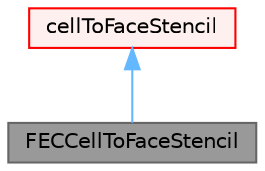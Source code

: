 digraph "FECCellToFaceStencil"
{
 // LATEX_PDF_SIZE
  bgcolor="transparent";
  edge [fontname=Helvetica,fontsize=10,labelfontname=Helvetica,labelfontsize=10];
  node [fontname=Helvetica,fontsize=10,shape=box,height=0.2,width=0.4];
  Node1 [id="Node000001",label="FECCellToFaceStencil",height=0.2,width=0.4,color="gray40", fillcolor="grey60", style="filled", fontcolor="black",tooltip="All cells connected via edge to face."];
  Node2 -> Node1 [id="edge1_Node000001_Node000002",dir="back",color="steelblue1",style="solid",tooltip=" "];
  Node2 [id="Node000002",label="cellToFaceStencil",height=0.2,width=0.4,color="red", fillcolor="#FFF0F0", style="filled",URL="$classFoam_1_1cellToFaceStencil.html",tooltip="Base class for extended cell-to-face stencils (face values from neighbouring cells)"];
}
